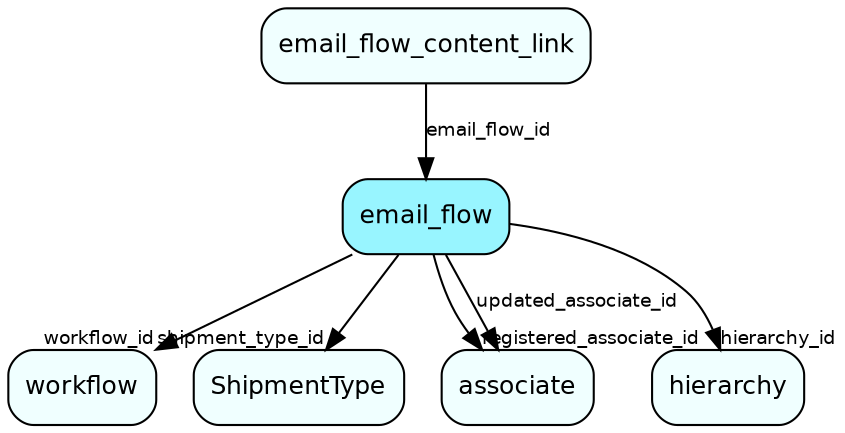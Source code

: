 digraph email_flow  {
node [shape = box style="rounded, filled" fontname = "Helvetica" fontsize = "12" ]
edge [fontname = "Helvetica" fontsize = "9"]

email_flow[fillcolor = "cadetblue1"]
workflow[fillcolor = "azure1"]
ShipmentType[fillcolor = "azure1"]
associate[fillcolor = "azure1"]
hierarchy[fillcolor = "azure1"]
email_flow_content_link[fillcolor = "azure1"]
email_flow -> workflow [headlabel = "workflow_id"]
email_flow -> ShipmentType [headlabel = "shipment_type_id"]
email_flow -> associate [headlabel = "registered_associate_id"]
email_flow -> associate [label = "updated_associate_id"]
email_flow -> hierarchy [headlabel = "hierarchy_id"]
email_flow_content_link -> email_flow [label = "email_flow_id"]
}
